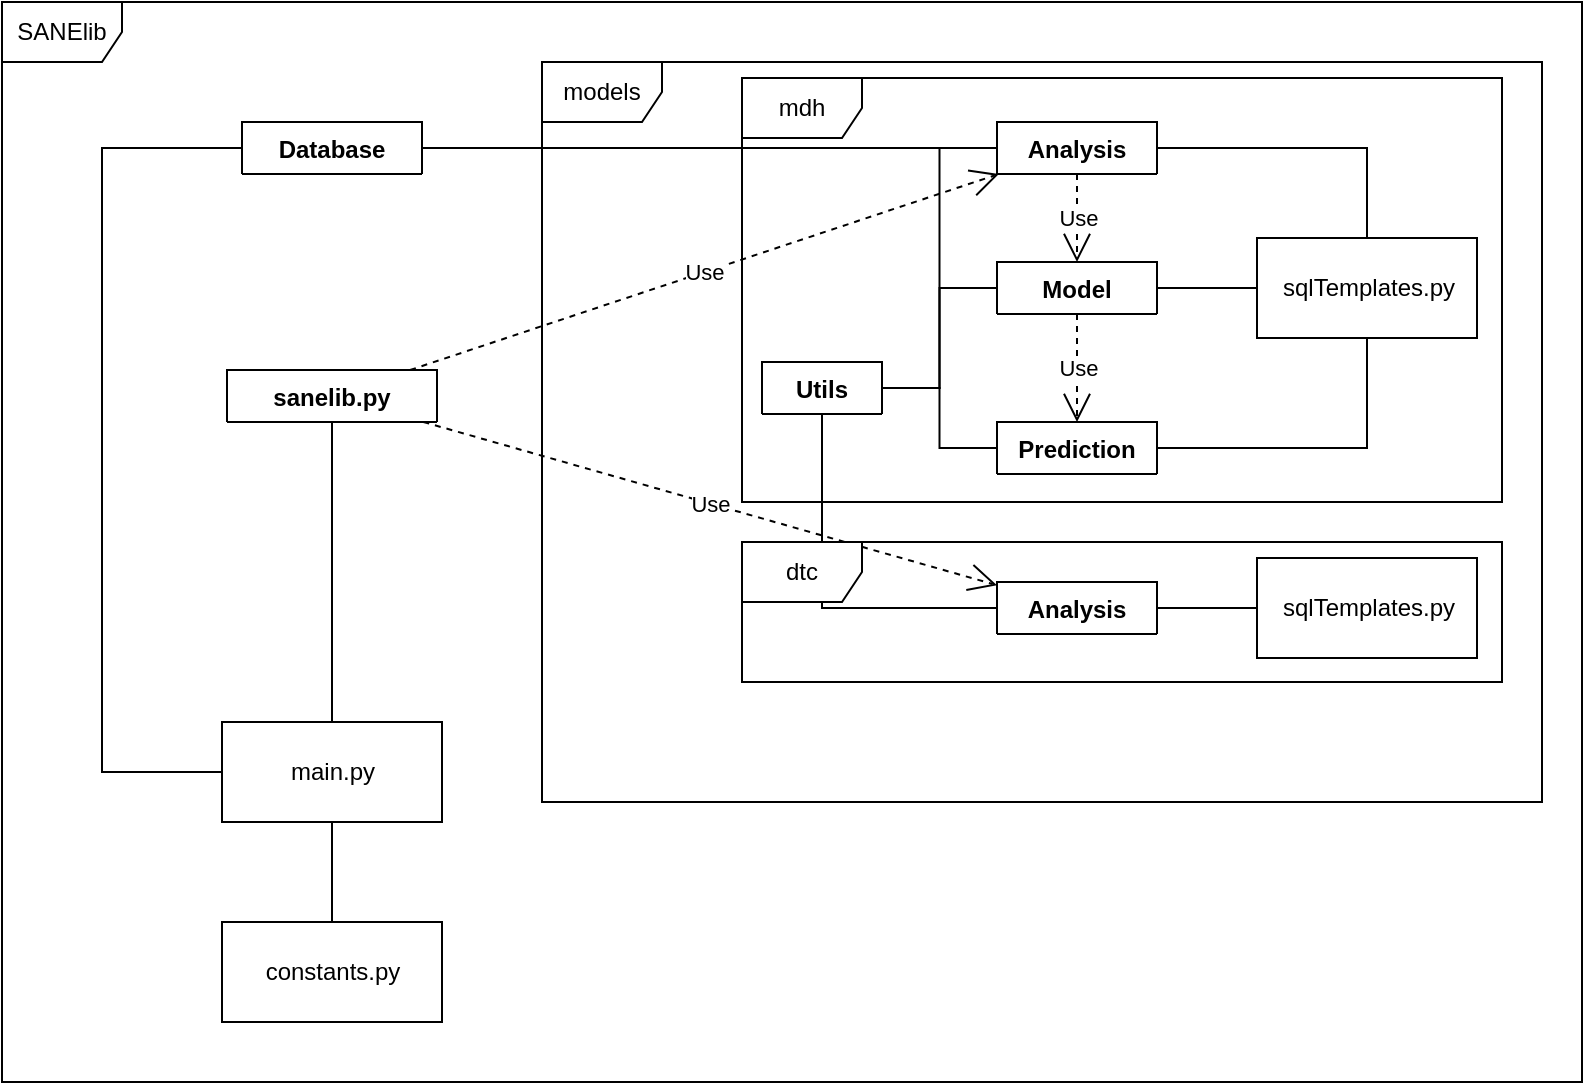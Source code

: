 <mxfile version="14.4.9" type="github">
  <diagram id="C5RBs43oDa-KdzZeNtuy" name="Page-1">
    <mxGraphModel dx="1002" dy="683" grid="1" gridSize="10" guides="1" tooltips="1" connect="1" arrows="0" fold="1" page="1" pageScale="1" pageWidth="827" pageHeight="1169" math="0" shadow="0">
      <root>
        <mxCell id="WIyWlLk6GJQsqaUBKTNV-0" />
        <mxCell id="WIyWlLk6GJQsqaUBKTNV-1" parent="WIyWlLk6GJQsqaUBKTNV-0" />
        <mxCell id="BZG0DiaDI3Ibw-3Ss0dE-26" value="" style="edgeStyle=orthogonalEdgeStyle;rounded=0;orthogonalLoop=1;jettySize=auto;html=1;endArrow=none;endFill=0;" edge="1" parent="WIyWlLk6GJQsqaUBKTNV-1" source="BZG0DiaDI3Ibw-3Ss0dE-32" target="BZG0DiaDI3Ibw-3Ss0dE-27">
          <mxGeometry relative="1" as="geometry" />
        </mxCell>
        <mxCell id="BZG0DiaDI3Ibw-3Ss0dE-204" style="edgeStyle=orthogonalEdgeStyle;rounded=0;orthogonalLoop=1;jettySize=auto;html=1;exitX=0;exitY=0.5;exitDx=0;exitDy=0;entryX=0;entryY=0.5;entryDx=0;entryDy=0;endArrow=none;endFill=0;" edge="1" parent="WIyWlLk6GJQsqaUBKTNV-1" source="BZG0DiaDI3Ibw-3Ss0dE-27" target="BZG0DiaDI3Ibw-3Ss0dE-82">
          <mxGeometry relative="1" as="geometry">
            <Array as="points">
              <mxPoint x="70" y="173" />
              <mxPoint x="70" y="485" />
            </Array>
          </mxGeometry>
        </mxCell>
        <mxCell id="BZG0DiaDI3Ibw-3Ss0dE-27" value="Database" style="swimlane;fontStyle=1;align=center;verticalAlign=top;childLayout=stackLayout;horizontal=1;startSize=26;horizontalStack=0;resizeParent=1;resizeParentMax=0;resizeLast=0;collapsible=1;marginBottom=0;direction=east;" vertex="1" collapsed="1" parent="WIyWlLk6GJQsqaUBKTNV-1">
          <mxGeometry x="140" y="160" width="90" height="26" as="geometry">
            <mxRectangle x="100" y="110" width="160" height="112" as="alternateBounds" />
          </mxGeometry>
        </mxCell>
        <mxCell id="BZG0DiaDI3Ibw-3Ss0dE-28" value="+ field: db_connection" style="text;strokeColor=none;fillColor=none;align=left;verticalAlign=top;spacingLeft=4;spacingRight=4;overflow=hidden;rotatable=0;points=[[0,0.5],[1,0.5]];portConstraint=eastwest;" vertex="1" parent="BZG0DiaDI3Ibw-3Ss0dE-27">
          <mxGeometry y="26" width="90" height="26" as="geometry" />
        </mxCell>
        <mxCell id="BZG0DiaDI3Ibw-3Ss0dE-29" value="+ field: engine" style="text;strokeColor=none;fillColor=none;align=left;verticalAlign=top;spacingLeft=4;spacingRight=4;overflow=hidden;rotatable=0;points=[[0,0.5],[1,0.5]];portConstraint=eastwest;" vertex="1" parent="BZG0DiaDI3Ibw-3Ss0dE-27">
          <mxGeometry y="52" width="90" height="26" as="geometry" />
        </mxCell>
        <mxCell id="BZG0DiaDI3Ibw-3Ss0dE-30" value="" style="line;strokeWidth=1;fillColor=none;align=left;verticalAlign=middle;spacingTop=-1;spacingLeft=3;spacingRight=3;rotatable=0;labelPosition=right;points=[];portConstraint=eastwest;" vertex="1" parent="BZG0DiaDI3Ibw-3Ss0dE-27">
          <mxGeometry y="78" width="90" height="8" as="geometry" />
        </mxCell>
        <mxCell id="BZG0DiaDI3Ibw-3Ss0dE-31" value="+ import_df(self,dataframe,name):" style="text;strokeColor=none;fillColor=none;align=left;verticalAlign=top;spacingLeft=4;spacingRight=4;overflow=hidden;rotatable=0;points=[[0,0.5],[1,0.5]];portConstraint=eastwest;" vertex="1" parent="BZG0DiaDI3Ibw-3Ss0dE-27">
          <mxGeometry y="86" width="90" height="26" as="geometry" />
        </mxCell>
        <mxCell id="BZG0DiaDI3Ibw-3Ss0dE-147" style="edgeStyle=orthogonalEdgeStyle;rounded=0;orthogonalLoop=1;jettySize=auto;html=1;exitX=1;exitY=0.5;exitDx=0;exitDy=0;endArrow=none;endFill=0;" edge="1" parent="WIyWlLk6GJQsqaUBKTNV-1" source="BZG0DiaDI3Ibw-3Ss0dE-32" target="BZG0DiaDI3Ibw-3Ss0dE-83">
          <mxGeometry relative="1" as="geometry" />
        </mxCell>
        <mxCell id="BZG0DiaDI3Ibw-3Ss0dE-32" value="Analysis" style="swimlane;fontStyle=1;align=center;verticalAlign=top;childLayout=stackLayout;horizontal=1;startSize=26;horizontalStack=0;resizeParent=1;resizeParentMax=0;resizeLast=0;collapsible=1;marginBottom=0;direction=east;" vertex="1" collapsed="1" parent="WIyWlLk6GJQsqaUBKTNV-1">
          <mxGeometry x="517.5" y="160" width="80" height="26" as="geometry">
            <mxRectangle x="370" y="170" width="160" height="528" as="alternateBounds" />
          </mxGeometry>
        </mxCell>
        <mxCell id="BZG0DiaDI3Ibw-3Ss0dE-33" value="+ field: engine" style="text;strokeColor=none;fillColor=none;align=left;verticalAlign=top;spacingLeft=4;spacingRight=4;overflow=hidden;rotatable=0;points=[[0,0.5],[1,0.5]];portConstraint=eastwest;" vertex="1" parent="BZG0DiaDI3Ibw-3Ss0dE-32">
          <mxGeometry y="26" width="80" height="26" as="geometry" />
        </mxCell>
        <mxCell id="BZG0DiaDI3Ibw-3Ss0dE-34" value="+ field: dataset" style="text;strokeColor=none;fillColor=none;align=left;verticalAlign=top;spacingLeft=4;spacingRight=4;overflow=hidden;rotatable=0;points=[[0,0.5],[1,0.5]];portConstraint=eastwest;" vertex="1" parent="BZG0DiaDI3Ibw-3Ss0dE-32">
          <mxGeometry y="52" width="80" height="26" as="geometry" />
        </mxCell>
        <mxCell id="BZG0DiaDI3Ibw-3Ss0dE-35" value="+ field: model_id" style="text;strokeColor=none;fillColor=none;align=left;verticalAlign=top;spacingLeft=4;spacingRight=4;overflow=hidden;rotatable=0;points=[[0,0.5],[1,0.5]];portConstraint=eastwest;" vertex="1" parent="BZG0DiaDI3Ibw-3Ss0dE-32">
          <mxGeometry y="78" width="80" height="26" as="geometry" />
        </mxCell>
        <mxCell id="BZG0DiaDI3Ibw-3Ss0dE-36" value="+ field: seed" style="text;strokeColor=none;fillColor=none;align=left;verticalAlign=top;spacingLeft=4;spacingRight=4;overflow=hidden;rotatable=0;points=[[0,0.5],[1,0.5]];portConstraint=eastwest;" vertex="1" parent="BZG0DiaDI3Ibw-3Ss0dE-32">
          <mxGeometry y="104" width="80" height="26" as="geometry" />
        </mxCell>
        <mxCell id="BZG0DiaDI3Ibw-3Ss0dE-37" value="+ field: ratio" style="text;strokeColor=none;fillColor=none;align=left;verticalAlign=top;spacingLeft=4;spacingRight=4;overflow=hidden;rotatable=0;points=[[0,0.5],[1,0.5]];portConstraint=eastwest;" vertex="1" parent="BZG0DiaDI3Ibw-3Ss0dE-32">
          <mxGeometry y="130" width="80" height="26" as="geometry" />
        </mxCell>
        <mxCell id="BZG0DiaDI3Ibw-3Ss0dE-38" value="+ field: train" style="text;strokeColor=none;fillColor=none;align=left;verticalAlign=top;spacingLeft=4;spacingRight=4;overflow=hidden;rotatable=0;points=[[0,0.5],[1,0.5]];portConstraint=eastwest;" vertex="1" parent="BZG0DiaDI3Ibw-3Ss0dE-32">
          <mxGeometry y="156" width="80" height="26" as="geometry" />
        </mxCell>
        <mxCell id="BZG0DiaDI3Ibw-3Ss0dE-39" value="+ field: eval" style="text;strokeColor=none;fillColor=none;align=left;verticalAlign=top;spacingLeft=4;spacingRight=4;overflow=hidden;rotatable=0;points=[[0,0.5],[1,0.5]];portConstraint=eastwest;" vertex="1" parent="BZG0DiaDI3Ibw-3Ss0dE-32">
          <mxGeometry y="182" width="80" height="26" as="geometry" />
        </mxCell>
        <mxCell id="BZG0DiaDI3Ibw-3Ss0dE-40" value="+ field: target" style="text;strokeColor=none;fillColor=none;align=left;verticalAlign=top;spacingLeft=4;spacingRight=4;overflow=hidden;rotatable=0;points=[[0,0.5],[1,0.5]];portConstraint=eastwest;" vertex="1" parent="BZG0DiaDI3Ibw-3Ss0dE-32">
          <mxGeometry y="208" width="80" height="26" as="geometry" />
        </mxCell>
        <mxCell id="BZG0DiaDI3Ibw-3Ss0dE-41" value="+ field: catFeatures" style="text;strokeColor=none;fillColor=none;align=left;verticalAlign=top;spacingLeft=4;spacingRight=4;overflow=hidden;rotatable=0;points=[[0,0.5],[1,0.5]];portConstraint=eastwest;" vertex="1" parent="BZG0DiaDI3Ibw-3Ss0dE-32">
          <mxGeometry y="234" width="80" height="26" as="geometry" />
        </mxCell>
        <mxCell id="BZG0DiaDI3Ibw-3Ss0dE-42" value="+ field: numFeatures" style="text;strokeColor=none;fillColor=none;align=left;verticalAlign=top;spacingLeft=4;spacingRight=4;overflow=hidden;rotatable=0;points=[[0,0.5],[1,0.5]];portConstraint=eastwest;" vertex="1" parent="BZG0DiaDI3Ibw-3Ss0dE-32">
          <mxGeometry y="260" width="80" height="26" as="geometry" />
        </mxCell>
        <mxCell id="BZG0DiaDI3Ibw-3Ss0dE-43" value="+ field: bins" style="text;strokeColor=none;fillColor=none;align=left;verticalAlign=top;spacingLeft=4;spacingRight=4;overflow=hidden;rotatable=0;points=[[0,0.5],[1,0.5]];portConstraint=eastwest;" vertex="1" parent="BZG0DiaDI3Ibw-3Ss0dE-32">
          <mxGeometry y="286" width="80" height="26" as="geometry" />
        </mxCell>
        <mxCell id="BZG0DiaDI3Ibw-3Ss0dE-44" value="" style="line;strokeWidth=1;fillColor=none;align=left;verticalAlign=middle;spacingTop=-1;spacingLeft=3;spacingRight=3;rotatable=0;labelPosition=right;points=[];portConstraint=eastwest;" vertex="1" parent="BZG0DiaDI3Ibw-3Ss0dE-32">
          <mxGeometry y="312" width="80" height="8" as="geometry" />
        </mxCell>
        <mxCell id="BZG0DiaDI3Ibw-3Ss0dE-45" value="+ get_cat_feat(self)" style="text;strokeColor=none;fillColor=none;align=left;verticalAlign=top;spacingLeft=4;spacingRight=4;overflow=hidden;rotatable=0;points=[[0,0.5],[1,0.5]];portConstraint=eastwest;" vertex="1" parent="BZG0DiaDI3Ibw-3Ss0dE-32">
          <mxGeometry y="320" width="80" height="26" as="geometry" />
        </mxCell>
        <mxCell id="BZG0DiaDI3Ibw-3Ss0dE-46" value="+ get_num_feat(self)" style="text;strokeColor=none;fillColor=none;align=left;verticalAlign=top;spacingLeft=4;spacingRight=4;overflow=hidden;rotatable=0;points=[[0,0.5],[1,0.5]];portConstraint=eastwest;" vertex="1" parent="BZG0DiaDI3Ibw-3Ss0dE-32">
          <mxGeometry y="346" width="80" height="26" as="geometry" />
        </mxCell>
        <mxCell id="BZG0DiaDI3Ibw-3Ss0dE-47" value="+ drop(self)" style="text;strokeColor=none;fillColor=none;align=left;verticalAlign=top;spacingLeft=4;spacingRight=4;overflow=hidden;rotatable=0;points=[[0,0.5],[1,0.5]];portConstraint=eastwest;" vertex="1" parent="BZG0DiaDI3Ibw-3Ss0dE-32">
          <mxGeometry y="372" width="80" height="26" as="geometry" />
        </mxCell>
        <mxCell id="BZG0DiaDI3Ibw-3Ss0dE-48" value="+ train_test_split(self)" style="text;strokeColor=none;fillColor=none;align=left;verticalAlign=top;spacingLeft=4;spacingRight=4;overflow=hidden;rotatable=0;points=[[0,0.5],[1,0.5]];portConstraint=eastwest;" vertex="1" parent="BZG0DiaDI3Ibw-3Ss0dE-32">
          <mxGeometry y="398" width="80" height="26" as="geometry" />
        </mxCell>
        <mxCell id="BZG0DiaDI3Ibw-3Ss0dE-49" value="+ train_test_split(self)" style="text;strokeColor=none;fillColor=none;align=left;verticalAlign=top;spacingLeft=4;spacingRight=4;overflow=hidden;rotatable=0;points=[[0,0.5],[1,0.5]];portConstraint=eastwest;" vertex="1" parent="BZG0DiaDI3Ibw-3Ss0dE-32">
          <mxGeometry y="424" width="80" height="26" as="geometry" />
        </mxCell>
        <mxCell id="BZG0DiaDI3Ibw-3Ss0dE-50" value="+ rank(self,table_train,catFeatures,numFeatures,bins)" style="text;strokeColor=none;fillColor=none;align=left;verticalAlign=top;spacingLeft=4;spacingRight=4;overflow=hidden;rotatable=0;points=[[0,0.5],[1,0.5]];portConstraint=eastwest;" vertex="1" parent="BZG0DiaDI3Ibw-3Ss0dE-32">
          <mxGeometry y="450" width="80" height="26" as="geometry" />
        </mxCell>
        <mxCell id="BZG0DiaDI3Ibw-3Ss0dE-51" value="+ estimate(self,catFeatures,bins,numFeatures)" style="text;strokeColor=none;fillColor=none;align=left;verticalAlign=top;spacingLeft=4;spacingRight=4;overflow=hidden;rotatable=0;points=[[0,0.5],[1,0.5]];portConstraint=eastwest;" vertex="1" parent="BZG0DiaDI3Ibw-3Ss0dE-32">
          <mxGeometry y="476" width="80" height="26" as="geometry" />
        </mxCell>
        <mxCell id="BZG0DiaDI3Ibw-3Ss0dE-52" value="+ estimate(self,catFeatures,bins,numFeatures)" style="text;strokeColor=none;fillColor=none;align=left;verticalAlign=top;spacingLeft=4;spacingRight=4;overflow=hidden;rotatable=0;points=[[0,0.5],[1,0.5]];portConstraint=eastwest;" vertex="1" parent="BZG0DiaDI3Ibw-3Ss0dE-32">
          <mxGeometry y="502" width="80" height="26" as="geometry" />
        </mxCell>
        <mxCell id="BZG0DiaDI3Ibw-3Ss0dE-148" style="edgeStyle=orthogonalEdgeStyle;rounded=0;orthogonalLoop=1;jettySize=auto;html=1;exitX=1;exitY=0.5;exitDx=0;exitDy=0;endArrow=none;endFill=0;" edge="1" parent="WIyWlLk6GJQsqaUBKTNV-1" source="BZG0DiaDI3Ibw-3Ss0dE-53" target="BZG0DiaDI3Ibw-3Ss0dE-83">
          <mxGeometry relative="1" as="geometry" />
        </mxCell>
        <mxCell id="BZG0DiaDI3Ibw-3Ss0dE-53" value="Model" style="swimlane;fontStyle=1;align=center;verticalAlign=top;childLayout=stackLayout;horizontal=1;startSize=26;horizontalStack=0;resizeParent=1;resizeParentMax=0;resizeLast=0;collapsible=1;marginBottom=0;direction=east;" vertex="1" collapsed="1" parent="WIyWlLk6GJQsqaUBKTNV-1">
          <mxGeometry x="517.5" y="230" width="80" height="26" as="geometry">
            <mxRectangle x="240" y="140" width="160" height="242" as="alternateBounds" />
          </mxGeometry>
        </mxCell>
        <mxCell id="BZG0DiaDI3Ibw-3Ss0dE-54" value="+ field: analysis" style="text;strokeColor=none;fillColor=none;align=left;verticalAlign=top;spacingLeft=4;spacingRight=4;overflow=hidden;rotatable=0;points=[[0,0.5],[1,0.5]];portConstraint=eastwest;" vertex="1" parent="BZG0DiaDI3Ibw-3Ss0dE-53">
          <mxGeometry y="26" width="80" height="26" as="geometry" />
        </mxCell>
        <mxCell id="BZG0DiaDI3Ibw-3Ss0dE-55" value="+ field: catFeatures" style="text;strokeColor=none;fillColor=none;align=left;verticalAlign=top;spacingLeft=4;spacingRight=4;overflow=hidden;rotatable=0;points=[[0,0.5],[1,0.5]];portConstraint=eastwest;" vertex="1" parent="BZG0DiaDI3Ibw-3Ss0dE-53">
          <mxGeometry y="52" width="80" height="26" as="geometry" />
        </mxCell>
        <mxCell id="BZG0DiaDI3Ibw-3Ss0dE-56" value="+ field: numFeatures" style="text;strokeColor=none;fillColor=none;align=left;verticalAlign=top;spacingLeft=4;spacingRight=4;overflow=hidden;rotatable=0;points=[[0,0.5],[1,0.5]];portConstraint=eastwest;" vertex="1" parent="BZG0DiaDI3Ibw-3Ss0dE-53">
          <mxGeometry y="78" width="80" height="26" as="geometry" />
        </mxCell>
        <mxCell id="BZG0DiaDI3Ibw-3Ss0dE-57" value="+ field: model_id" style="text;strokeColor=none;fillColor=none;align=left;verticalAlign=top;spacingLeft=4;spacingRight=4;overflow=hidden;rotatable=0;points=[[0,0.5],[1,0.5]];portConstraint=eastwest;" vertex="1" parent="BZG0DiaDI3Ibw-3Ss0dE-53">
          <mxGeometry y="104" width="80" height="26" as="geometry" />
        </mxCell>
        <mxCell id="BZG0DiaDI3Ibw-3Ss0dE-58" value="+ field: bins" style="text;strokeColor=none;fillColor=none;align=left;verticalAlign=top;spacingLeft=4;spacingRight=4;overflow=hidden;rotatable=0;points=[[0,0.5],[1,0.5]];portConstraint=eastwest;" vertex="1" parent="BZG0DiaDI3Ibw-3Ss0dE-53">
          <mxGeometry y="130" width="80" height="26" as="geometry" />
        </mxCell>
        <mxCell id="BZG0DiaDI3Ibw-3Ss0dE-59" value="" style="line;strokeWidth=1;fillColor=none;align=left;verticalAlign=middle;spacingTop=-1;spacingLeft=3;spacingRight=3;rotatable=0;labelPosition=right;points=[];portConstraint=eastwest;" vertex="1" parent="BZG0DiaDI3Ibw-3Ss0dE-53">
          <mxGeometry y="156" width="80" height="8" as="geometry" />
        </mxCell>
        <mxCell id="BZG0DiaDI3Ibw-3Ss0dE-60" value="+ visualize1D(self,feature1,target)" style="text;strokeColor=none;fillColor=none;align=left;verticalAlign=top;spacingLeft=4;spacingRight=4;overflow=hidden;rotatable=0;points=[[0,0.5],[1,0.5]];portConstraint=eastwest;" vertex="1" parent="BZG0DiaDI3Ibw-3Ss0dE-53">
          <mxGeometry y="164" width="80" height="26" as="geometry" />
        </mxCell>
        <mxCell id="BZG0DiaDI3Ibw-3Ss0dE-61" value="+ visualize2D(self,numFeat,catFeat,target)" style="text;strokeColor=none;fillColor=none;align=left;verticalAlign=top;spacingLeft=4;spacingRight=4;overflow=hidden;rotatable=0;points=[[0,0.5],[1,0.5]];portConstraint=eastwest;" vertex="1" parent="BZG0DiaDI3Ibw-3Ss0dE-53">
          <mxGeometry y="190" width="80" height="26" as="geometry" />
        </mxCell>
        <mxCell id="BZG0DiaDI3Ibw-3Ss0dE-62" value="+ predict(self)" style="text;strokeColor=none;fillColor=none;align=left;verticalAlign=top;spacingLeft=4;spacingRight=4;overflow=hidden;rotatable=0;points=[[0,0.5],[1,0.5]];portConstraint=eastwest;" vertex="1" parent="BZG0DiaDI3Ibw-3Ss0dE-53">
          <mxGeometry y="216" width="80" height="26" as="geometry" />
        </mxCell>
        <mxCell id="BZG0DiaDI3Ibw-3Ss0dE-149" style="edgeStyle=orthogonalEdgeStyle;rounded=0;orthogonalLoop=1;jettySize=auto;html=1;exitX=1;exitY=0.5;exitDx=0;exitDy=0;endArrow=none;endFill=0;" edge="1" parent="WIyWlLk6GJQsqaUBKTNV-1" source="BZG0DiaDI3Ibw-3Ss0dE-63" target="BZG0DiaDI3Ibw-3Ss0dE-83">
          <mxGeometry relative="1" as="geometry" />
        </mxCell>
        <mxCell id="BZG0DiaDI3Ibw-3Ss0dE-63" value="Prediction" style="swimlane;fontStyle=1;align=center;verticalAlign=top;childLayout=stackLayout;horizontal=1;startSize=26;horizontalStack=0;resizeParent=1;resizeParentMax=0;resizeLast=0;collapsible=1;marginBottom=0;direction=east;" vertex="1" collapsed="1" parent="WIyWlLk6GJQsqaUBKTNV-1">
          <mxGeometry x="517.5" y="310" width="80" height="26" as="geometry">
            <mxRectangle x="370" y="320" width="160" height="242" as="alternateBounds" />
          </mxGeometry>
        </mxCell>
        <mxCell id="BZG0DiaDI3Ibw-3Ss0dE-64" value="+ field: model" style="text;strokeColor=none;fillColor=none;align=left;verticalAlign=top;spacingLeft=4;spacingRight=4;overflow=hidden;rotatable=0;points=[[0,0.5],[1,0.5]];portConstraint=eastwest;" vertex="1" parent="BZG0DiaDI3Ibw-3Ss0dE-63">
          <mxGeometry y="26" width="80" height="26" as="geometry" />
        </mxCell>
        <mxCell id="BZG0DiaDI3Ibw-3Ss0dE-65" value="+ field: eval" style="text;strokeColor=none;fillColor=none;align=left;verticalAlign=top;spacingLeft=4;spacingRight=4;overflow=hidden;rotatable=0;points=[[0,0.5],[1,0.5]];portConstraint=eastwest;" vertex="1" parent="BZG0DiaDI3Ibw-3Ss0dE-63">
          <mxGeometry y="52" width="80" height="26" as="geometry" />
        </mxCell>
        <mxCell id="BZG0DiaDI3Ibw-3Ss0dE-66" value="+ field: model_id" style="text;strokeColor=none;fillColor=none;align=left;verticalAlign=top;spacingLeft=4;spacingRight=4;overflow=hidden;rotatable=0;points=[[0,0.5],[1,0.5]];portConstraint=eastwest;" vertex="1" parent="BZG0DiaDI3Ibw-3Ss0dE-63">
          <mxGeometry y="78" width="80" height="26" as="geometry" />
        </mxCell>
        <mxCell id="BZG0DiaDI3Ibw-3Ss0dE-67" value="+ field: target" style="text;strokeColor=none;fillColor=none;align=left;verticalAlign=top;spacingLeft=4;spacingRight=4;overflow=hidden;rotatable=0;points=[[0,0.5],[1,0.5]];portConstraint=eastwest;" vertex="1" parent="BZG0DiaDI3Ibw-3Ss0dE-63">
          <mxGeometry y="104" width="80" height="26" as="geometry" />
        </mxCell>
        <mxCell id="BZG0DiaDI3Ibw-3Ss0dE-68" value="+ field: numFeatures" style="text;strokeColor=none;fillColor=none;align=left;verticalAlign=top;spacingLeft=4;spacingRight=4;overflow=hidden;rotatable=0;points=[[0,0.5],[1,0.5]];portConstraint=eastwest;" vertex="1" parent="BZG0DiaDI3Ibw-3Ss0dE-63">
          <mxGeometry y="130" width="80" height="26" as="geometry" />
        </mxCell>
        <mxCell id="BZG0DiaDI3Ibw-3Ss0dE-69" value="+ field: catFeatures" style="text;strokeColor=none;fillColor=none;align=left;verticalAlign=top;spacingLeft=4;spacingRight=4;overflow=hidden;rotatable=0;points=[[0,0.5],[1,0.5]];portConstraint=eastwest;" vertex="1" parent="BZG0DiaDI3Ibw-3Ss0dE-63">
          <mxGeometry y="156" width="80" height="26" as="geometry" />
        </mxCell>
        <mxCell id="BZG0DiaDI3Ibw-3Ss0dE-70" value="" style="line;strokeWidth=1;fillColor=none;align=left;verticalAlign=middle;spacingTop=-1;spacingLeft=3;spacingRight=3;rotatable=0;labelPosition=right;points=[];portConstraint=eastwest;" vertex="1" parent="BZG0DiaDI3Ibw-3Ss0dE-63">
          <mxGeometry y="182" width="80" height="8" as="geometry" />
        </mxCell>
        <mxCell id="BZG0DiaDI3Ibw-3Ss0dE-71" value="+ predict(self,eval)" style="text;strokeColor=none;fillColor=none;align=left;verticalAlign=top;spacingLeft=4;spacingRight=4;overflow=hidden;rotatable=0;points=[[0,0.5],[1,0.5]];portConstraint=eastwest;" vertex="1" parent="BZG0DiaDI3Ibw-3Ss0dE-63">
          <mxGeometry y="190" width="80" height="26" as="geometry" />
        </mxCell>
        <mxCell id="BZG0DiaDI3Ibw-3Ss0dE-72" value="+ accuracy(self)" style="text;strokeColor=none;fillColor=none;align=left;verticalAlign=top;spacingLeft=4;spacingRight=4;overflow=hidden;rotatable=0;points=[[0,0.5],[1,0.5]];portConstraint=eastwest;" vertex="1" parent="BZG0DiaDI3Ibw-3Ss0dE-63">
          <mxGeometry y="216" width="80" height="26" as="geometry" />
        </mxCell>
        <mxCell id="BZG0DiaDI3Ibw-3Ss0dE-73" value="Use" style="endArrow=open;endSize=12;dashed=1;html=1;" edge="1" parent="WIyWlLk6GJQsqaUBKTNV-1" source="BZG0DiaDI3Ibw-3Ss0dE-32" target="BZG0DiaDI3Ibw-3Ss0dE-53">
          <mxGeometry width="160" relative="1" as="geometry">
            <mxPoint x="477.5" y="260" as="sourcePoint" />
            <mxPoint x="637.5" y="260" as="targetPoint" />
          </mxGeometry>
        </mxCell>
        <mxCell id="BZG0DiaDI3Ibw-3Ss0dE-74" value="Use" style="endArrow=open;endSize=12;dashed=1;html=1;" edge="1" parent="WIyWlLk6GJQsqaUBKTNV-1" source="BZG0DiaDI3Ibw-3Ss0dE-53" target="BZG0DiaDI3Ibw-3Ss0dE-63">
          <mxGeometry width="160" relative="1" as="geometry">
            <mxPoint x="627.5" y="216" as="sourcePoint" />
            <mxPoint x="627.5" y="270" as="targetPoint" />
          </mxGeometry>
        </mxCell>
        <mxCell id="BZG0DiaDI3Ibw-3Ss0dE-198" style="edgeStyle=orthogonalEdgeStyle;rounded=0;orthogonalLoop=1;jettySize=auto;html=1;exitX=1;exitY=0.5;exitDx=0;exitDy=0;entryX=0;entryY=0.5;entryDx=0;entryDy=0;endArrow=none;endFill=0;" edge="1" parent="WIyWlLk6GJQsqaUBKTNV-1" source="BZG0DiaDI3Ibw-3Ss0dE-76" target="BZG0DiaDI3Ibw-3Ss0dE-32">
          <mxGeometry relative="1" as="geometry" />
        </mxCell>
        <mxCell id="BZG0DiaDI3Ibw-3Ss0dE-199" style="edgeStyle=orthogonalEdgeStyle;rounded=0;orthogonalLoop=1;jettySize=auto;html=1;exitX=1;exitY=0.5;exitDx=0;exitDy=0;entryX=0;entryY=0.5;entryDx=0;entryDy=0;endArrow=none;endFill=0;" edge="1" parent="WIyWlLk6GJQsqaUBKTNV-1" source="BZG0DiaDI3Ibw-3Ss0dE-76" target="BZG0DiaDI3Ibw-3Ss0dE-53">
          <mxGeometry relative="1" as="geometry" />
        </mxCell>
        <mxCell id="BZG0DiaDI3Ibw-3Ss0dE-201" style="edgeStyle=orthogonalEdgeStyle;rounded=0;orthogonalLoop=1;jettySize=auto;html=1;exitX=0.5;exitY=1;exitDx=0;exitDy=0;entryX=0;entryY=0.5;entryDx=0;entryDy=0;endArrow=none;endFill=0;" edge="1" parent="WIyWlLk6GJQsqaUBKTNV-1" source="BZG0DiaDI3Ibw-3Ss0dE-76" target="BZG0DiaDI3Ibw-3Ss0dE-151">
          <mxGeometry relative="1" as="geometry" />
        </mxCell>
        <mxCell id="BZG0DiaDI3Ibw-3Ss0dE-202" style="edgeStyle=orthogonalEdgeStyle;rounded=0;orthogonalLoop=1;jettySize=auto;html=1;exitX=1;exitY=0.5;exitDx=0;exitDy=0;entryX=0;entryY=0.5;entryDx=0;entryDy=0;endArrow=none;endFill=0;" edge="1" parent="WIyWlLk6GJQsqaUBKTNV-1" source="BZG0DiaDI3Ibw-3Ss0dE-76" target="BZG0DiaDI3Ibw-3Ss0dE-63">
          <mxGeometry relative="1" as="geometry" />
        </mxCell>
        <mxCell id="BZG0DiaDI3Ibw-3Ss0dE-76" value="Utils" style="swimlane;fontStyle=1;align=center;verticalAlign=top;childLayout=stackLayout;horizontal=1;startSize=26;horizontalStack=0;resizeParent=1;resizeParentMax=0;resizeLast=0;collapsible=1;marginBottom=0;" vertex="1" collapsed="1" parent="WIyWlLk6GJQsqaUBKTNV-1">
          <mxGeometry x="400" y="280" width="60" height="26" as="geometry">
            <mxRectangle x="145" y="228" width="160" height="138" as="alternateBounds" />
          </mxGeometry>
        </mxCell>
        <mxCell id="BZG0DiaDI3Ibw-3Ss0dE-77" value="" style="line;strokeWidth=1;fillColor=none;align=left;verticalAlign=middle;spacingTop=-1;spacingLeft=3;spacingRight=3;rotatable=0;labelPosition=right;points=[];portConstraint=eastwest;" vertex="1" parent="BZG0DiaDI3Ibw-3Ss0dE-76">
          <mxGeometry y="26" width="60" height="8" as="geometry" />
        </mxCell>
        <mxCell id="BZG0DiaDI3Ibw-3Ss0dE-78" value="+ set_connection(db):" style="text;strokeColor=none;fillColor=none;align=left;verticalAlign=top;spacingLeft=4;spacingRight=4;overflow=hidden;rotatable=0;points=[[0,0.5],[1,0.5]];portConstraint=eastwest;" vertex="1" parent="BZG0DiaDI3Ibw-3Ss0dE-76">
          <mxGeometry y="34" width="60" height="26" as="geometry" />
        </mxCell>
        <mxCell id="BZG0DiaDI3Ibw-3Ss0dE-79" value="+ get_connection(engine):" style="text;strokeColor=none;fillColor=none;align=left;verticalAlign=top;spacingLeft=4;spacingRight=4;overflow=hidden;rotatable=0;points=[[0,0.5],[1,0.5]];portConstraint=eastwest;" vertex="1" parent="BZG0DiaDI3Ibw-3Ss0dE-76">
          <mxGeometry y="60" width="60" height="26" as="geometry" />
        </mxCell>
        <mxCell id="BZG0DiaDI3Ibw-3Ss0dE-80" value="+ disconnect_connection(engine):" style="text;strokeColor=none;fillColor=none;align=left;verticalAlign=top;spacingLeft=4;spacingRight=4;overflow=hidden;rotatable=0;points=[[0,0.5],[1,0.5]];portConstraint=eastwest;" vertex="1" parent="BZG0DiaDI3Ibw-3Ss0dE-76">
          <mxGeometry y="86" width="60" height="26" as="geometry" />
        </mxCell>
        <mxCell id="BZG0DiaDI3Ibw-3Ss0dE-81" value="+ execute(desc,query,engine):" style="text;strokeColor=none;fillColor=none;align=left;verticalAlign=top;spacingLeft=4;spacingRight=4;overflow=hidden;rotatable=0;points=[[0,0.5],[1,0.5]];portConstraint=eastwest;" vertex="1" parent="BZG0DiaDI3Ibw-3Ss0dE-76">
          <mxGeometry y="112" width="60" height="26" as="geometry" />
        </mxCell>
        <mxCell id="BZG0DiaDI3Ibw-3Ss0dE-82" value="main.py" style="html=1;" vertex="1" parent="WIyWlLk6GJQsqaUBKTNV-1">
          <mxGeometry x="130" y="460" width="110" height="50" as="geometry" />
        </mxCell>
        <mxCell id="BZG0DiaDI3Ibw-3Ss0dE-83" value="sqlTemplates.py" style="html=1;" vertex="1" parent="WIyWlLk6GJQsqaUBKTNV-1">
          <mxGeometry x="647.5" y="218" width="110" height="50" as="geometry" />
        </mxCell>
        <mxCell id="BZG0DiaDI3Ibw-3Ss0dE-144" style="edgeStyle=orthogonalEdgeStyle;rounded=0;orthogonalLoop=1;jettySize=auto;html=1;exitX=0.5;exitY=0;exitDx=0;exitDy=0;endArrow=none;endFill=0;" edge="1" parent="WIyWlLk6GJQsqaUBKTNV-1" source="BZG0DiaDI3Ibw-3Ss0dE-84" target="BZG0DiaDI3Ibw-3Ss0dE-82">
          <mxGeometry relative="1" as="geometry" />
        </mxCell>
        <mxCell id="BZG0DiaDI3Ibw-3Ss0dE-84" value="constants.py" style="html=1;" vertex="1" parent="WIyWlLk6GJQsqaUBKTNV-1">
          <mxGeometry x="130" y="560" width="110" height="50" as="geometry" />
        </mxCell>
        <mxCell id="BZG0DiaDI3Ibw-3Ss0dE-203" style="edgeStyle=orthogonalEdgeStyle;rounded=0;orthogonalLoop=1;jettySize=auto;html=1;exitX=0.5;exitY=1;exitDx=0;exitDy=0;entryX=0.5;entryY=0;entryDx=0;entryDy=0;endArrow=none;endFill=0;" edge="1" parent="WIyWlLk6GJQsqaUBKTNV-1" source="BZG0DiaDI3Ibw-3Ss0dE-134" target="BZG0DiaDI3Ibw-3Ss0dE-82">
          <mxGeometry relative="1" as="geometry" />
        </mxCell>
        <mxCell id="BZG0DiaDI3Ibw-3Ss0dE-134" value="sanelib.py" style="swimlane;fontStyle=1;align=center;verticalAlign=top;childLayout=stackLayout;horizontal=1;startSize=26;horizontalStack=0;resizeParent=1;resizeParentMax=0;resizeLast=0;collapsible=1;marginBottom=0;direction=east;" vertex="1" collapsed="1" parent="WIyWlLk6GJQsqaUBKTNV-1">
          <mxGeometry x="132.5" y="284" width="105" height="26" as="geometry">
            <mxRectangle x="135" y="320" width="160" height="86" as="alternateBounds" />
          </mxGeometry>
        </mxCell>
        <mxCell id="BZG0DiaDI3Ibw-3Ss0dE-135" value="+ field: dtc" style="text;strokeColor=none;fillColor=none;align=left;verticalAlign=top;spacingLeft=4;spacingRight=4;overflow=hidden;rotatable=0;points=[[0,0.5],[1,0.5]];portConstraint=eastwest;" vertex="1" parent="BZG0DiaDI3Ibw-3Ss0dE-134">
          <mxGeometry y="26" width="105" height="26" as="geometry" />
        </mxCell>
        <mxCell id="BZG0DiaDI3Ibw-3Ss0dE-136" value="+ field: mdh" style="text;strokeColor=none;fillColor=none;align=left;verticalAlign=top;spacingLeft=4;spacingRight=4;overflow=hidden;rotatable=0;points=[[0,0.5],[1,0.5]];portConstraint=eastwest;" vertex="1" parent="BZG0DiaDI3Ibw-3Ss0dE-134">
          <mxGeometry y="52" width="105" height="26" as="geometry" />
        </mxCell>
        <mxCell id="BZG0DiaDI3Ibw-3Ss0dE-141" value="" style="line;strokeWidth=1;fillColor=none;align=left;verticalAlign=middle;spacingTop=-1;spacingLeft=3;spacingRight=3;rotatable=0;labelPosition=right;points=[];portConstraint=eastwest;" vertex="1" parent="BZG0DiaDI3Ibw-3Ss0dE-134">
          <mxGeometry y="78" width="105" height="8" as="geometry" />
        </mxCell>
        <mxCell id="BZG0DiaDI3Ibw-3Ss0dE-145" value="Use" style="endArrow=open;endSize=12;dashed=1;html=1;" edge="1" parent="WIyWlLk6GJQsqaUBKTNV-1" source="BZG0DiaDI3Ibw-3Ss0dE-134" target="BZG0DiaDI3Ibw-3Ss0dE-32">
          <mxGeometry width="160" relative="1" as="geometry">
            <mxPoint x="330" y="280" as="sourcePoint" />
            <mxPoint x="330" y="324" as="targetPoint" />
          </mxGeometry>
        </mxCell>
        <mxCell id="BZG0DiaDI3Ibw-3Ss0dE-150" style="edgeStyle=orthogonalEdgeStyle;rounded=0;orthogonalLoop=1;jettySize=auto;html=1;exitX=1;exitY=0.5;exitDx=0;exitDy=0;endArrow=none;endFill=0;" edge="1" parent="WIyWlLk6GJQsqaUBKTNV-1" source="BZG0DiaDI3Ibw-3Ss0dE-151" target="BZG0DiaDI3Ibw-3Ss0dE-196">
          <mxGeometry relative="1" as="geometry" />
        </mxCell>
        <mxCell id="BZG0DiaDI3Ibw-3Ss0dE-151" value="Analysis" style="swimlane;fontStyle=1;align=center;verticalAlign=top;childLayout=stackLayout;horizontal=1;startSize=26;horizontalStack=0;resizeParent=1;resizeParentMax=0;resizeLast=0;collapsible=1;marginBottom=0;direction=east;" vertex="1" collapsed="1" parent="WIyWlLk6GJQsqaUBKTNV-1">
          <mxGeometry x="517.5" y="390" width="80" height="26" as="geometry">
            <mxRectangle x="370" y="170" width="160" height="528" as="alternateBounds" />
          </mxGeometry>
        </mxCell>
        <mxCell id="BZG0DiaDI3Ibw-3Ss0dE-152" value="+ field: engine" style="text;strokeColor=none;fillColor=none;align=left;verticalAlign=top;spacingLeft=4;spacingRight=4;overflow=hidden;rotatable=0;points=[[0,0.5],[1,0.5]];portConstraint=eastwest;" vertex="1" parent="BZG0DiaDI3Ibw-3Ss0dE-151">
          <mxGeometry y="26" width="80" height="26" as="geometry" />
        </mxCell>
        <mxCell id="BZG0DiaDI3Ibw-3Ss0dE-153" value="+ field: dataset" style="text;strokeColor=none;fillColor=none;align=left;verticalAlign=top;spacingLeft=4;spacingRight=4;overflow=hidden;rotatable=0;points=[[0,0.5],[1,0.5]];portConstraint=eastwest;" vertex="1" parent="BZG0DiaDI3Ibw-3Ss0dE-151">
          <mxGeometry y="52" width="80" height="26" as="geometry" />
        </mxCell>
        <mxCell id="BZG0DiaDI3Ibw-3Ss0dE-154" value="+ field: model_id" style="text;strokeColor=none;fillColor=none;align=left;verticalAlign=top;spacingLeft=4;spacingRight=4;overflow=hidden;rotatable=0;points=[[0,0.5],[1,0.5]];portConstraint=eastwest;" vertex="1" parent="BZG0DiaDI3Ibw-3Ss0dE-151">
          <mxGeometry y="78" width="80" height="26" as="geometry" />
        </mxCell>
        <mxCell id="BZG0DiaDI3Ibw-3Ss0dE-155" value="+ field: seed" style="text;strokeColor=none;fillColor=none;align=left;verticalAlign=top;spacingLeft=4;spacingRight=4;overflow=hidden;rotatable=0;points=[[0,0.5],[1,0.5]];portConstraint=eastwest;" vertex="1" parent="BZG0DiaDI3Ibw-3Ss0dE-151">
          <mxGeometry y="104" width="80" height="26" as="geometry" />
        </mxCell>
        <mxCell id="BZG0DiaDI3Ibw-3Ss0dE-156" value="+ field: ratio" style="text;strokeColor=none;fillColor=none;align=left;verticalAlign=top;spacingLeft=4;spacingRight=4;overflow=hidden;rotatable=0;points=[[0,0.5],[1,0.5]];portConstraint=eastwest;" vertex="1" parent="BZG0DiaDI3Ibw-3Ss0dE-151">
          <mxGeometry y="130" width="80" height="26" as="geometry" />
        </mxCell>
        <mxCell id="BZG0DiaDI3Ibw-3Ss0dE-157" value="+ field: train" style="text;strokeColor=none;fillColor=none;align=left;verticalAlign=top;spacingLeft=4;spacingRight=4;overflow=hidden;rotatable=0;points=[[0,0.5],[1,0.5]];portConstraint=eastwest;" vertex="1" parent="BZG0DiaDI3Ibw-3Ss0dE-151">
          <mxGeometry y="156" width="80" height="26" as="geometry" />
        </mxCell>
        <mxCell id="BZG0DiaDI3Ibw-3Ss0dE-158" value="+ field: eval" style="text;strokeColor=none;fillColor=none;align=left;verticalAlign=top;spacingLeft=4;spacingRight=4;overflow=hidden;rotatable=0;points=[[0,0.5],[1,0.5]];portConstraint=eastwest;" vertex="1" parent="BZG0DiaDI3Ibw-3Ss0dE-151">
          <mxGeometry y="182" width="80" height="26" as="geometry" />
        </mxCell>
        <mxCell id="BZG0DiaDI3Ibw-3Ss0dE-159" value="+ field: target" style="text;strokeColor=none;fillColor=none;align=left;verticalAlign=top;spacingLeft=4;spacingRight=4;overflow=hidden;rotatable=0;points=[[0,0.5],[1,0.5]];portConstraint=eastwest;" vertex="1" parent="BZG0DiaDI3Ibw-3Ss0dE-151">
          <mxGeometry y="208" width="80" height="26" as="geometry" />
        </mxCell>
        <mxCell id="BZG0DiaDI3Ibw-3Ss0dE-160" value="+ field: catFeatures" style="text;strokeColor=none;fillColor=none;align=left;verticalAlign=top;spacingLeft=4;spacingRight=4;overflow=hidden;rotatable=0;points=[[0,0.5],[1,0.5]];portConstraint=eastwest;" vertex="1" parent="BZG0DiaDI3Ibw-3Ss0dE-151">
          <mxGeometry y="234" width="80" height="26" as="geometry" />
        </mxCell>
        <mxCell id="BZG0DiaDI3Ibw-3Ss0dE-161" value="+ field: numFeatures" style="text;strokeColor=none;fillColor=none;align=left;verticalAlign=top;spacingLeft=4;spacingRight=4;overflow=hidden;rotatable=0;points=[[0,0.5],[1,0.5]];portConstraint=eastwest;" vertex="1" parent="BZG0DiaDI3Ibw-3Ss0dE-151">
          <mxGeometry y="260" width="80" height="26" as="geometry" />
        </mxCell>
        <mxCell id="BZG0DiaDI3Ibw-3Ss0dE-162" value="+ field: bins" style="text;strokeColor=none;fillColor=none;align=left;verticalAlign=top;spacingLeft=4;spacingRight=4;overflow=hidden;rotatable=0;points=[[0,0.5],[1,0.5]];portConstraint=eastwest;" vertex="1" parent="BZG0DiaDI3Ibw-3Ss0dE-151">
          <mxGeometry y="286" width="80" height="26" as="geometry" />
        </mxCell>
        <mxCell id="BZG0DiaDI3Ibw-3Ss0dE-163" value="" style="line;strokeWidth=1;fillColor=none;align=left;verticalAlign=middle;spacingTop=-1;spacingLeft=3;spacingRight=3;rotatable=0;labelPosition=right;points=[];portConstraint=eastwest;" vertex="1" parent="BZG0DiaDI3Ibw-3Ss0dE-151">
          <mxGeometry y="312" width="80" height="8" as="geometry" />
        </mxCell>
        <mxCell id="BZG0DiaDI3Ibw-3Ss0dE-164" value="+ get_cat_feat(self)" style="text;strokeColor=none;fillColor=none;align=left;verticalAlign=top;spacingLeft=4;spacingRight=4;overflow=hidden;rotatable=0;points=[[0,0.5],[1,0.5]];portConstraint=eastwest;" vertex="1" parent="BZG0DiaDI3Ibw-3Ss0dE-151">
          <mxGeometry y="320" width="80" height="26" as="geometry" />
        </mxCell>
        <mxCell id="BZG0DiaDI3Ibw-3Ss0dE-165" value="+ get_num_feat(self)" style="text;strokeColor=none;fillColor=none;align=left;verticalAlign=top;spacingLeft=4;spacingRight=4;overflow=hidden;rotatable=0;points=[[0,0.5],[1,0.5]];portConstraint=eastwest;" vertex="1" parent="BZG0DiaDI3Ibw-3Ss0dE-151">
          <mxGeometry y="346" width="80" height="26" as="geometry" />
        </mxCell>
        <mxCell id="BZG0DiaDI3Ibw-3Ss0dE-166" value="+ drop(self)" style="text;strokeColor=none;fillColor=none;align=left;verticalAlign=top;spacingLeft=4;spacingRight=4;overflow=hidden;rotatable=0;points=[[0,0.5],[1,0.5]];portConstraint=eastwest;" vertex="1" parent="BZG0DiaDI3Ibw-3Ss0dE-151">
          <mxGeometry y="372" width="80" height="26" as="geometry" />
        </mxCell>
        <mxCell id="BZG0DiaDI3Ibw-3Ss0dE-167" value="+ train_test_split(self)" style="text;strokeColor=none;fillColor=none;align=left;verticalAlign=top;spacingLeft=4;spacingRight=4;overflow=hidden;rotatable=0;points=[[0,0.5],[1,0.5]];portConstraint=eastwest;" vertex="1" parent="BZG0DiaDI3Ibw-3Ss0dE-151">
          <mxGeometry y="398" width="80" height="26" as="geometry" />
        </mxCell>
        <mxCell id="BZG0DiaDI3Ibw-3Ss0dE-168" value="+ train_test_split(self)" style="text;strokeColor=none;fillColor=none;align=left;verticalAlign=top;spacingLeft=4;spacingRight=4;overflow=hidden;rotatable=0;points=[[0,0.5],[1,0.5]];portConstraint=eastwest;" vertex="1" parent="BZG0DiaDI3Ibw-3Ss0dE-151">
          <mxGeometry y="424" width="80" height="26" as="geometry" />
        </mxCell>
        <mxCell id="BZG0DiaDI3Ibw-3Ss0dE-169" value="+ rank(self,table_train,catFeatures,numFeatures,bins)" style="text;strokeColor=none;fillColor=none;align=left;verticalAlign=top;spacingLeft=4;spacingRight=4;overflow=hidden;rotatable=0;points=[[0,0.5],[1,0.5]];portConstraint=eastwest;" vertex="1" parent="BZG0DiaDI3Ibw-3Ss0dE-151">
          <mxGeometry y="450" width="80" height="26" as="geometry" />
        </mxCell>
        <mxCell id="BZG0DiaDI3Ibw-3Ss0dE-170" value="+ estimate(self,catFeatures,bins,numFeatures)" style="text;strokeColor=none;fillColor=none;align=left;verticalAlign=top;spacingLeft=4;spacingRight=4;overflow=hidden;rotatable=0;points=[[0,0.5],[1,0.5]];portConstraint=eastwest;" vertex="1" parent="BZG0DiaDI3Ibw-3Ss0dE-151">
          <mxGeometry y="476" width="80" height="26" as="geometry" />
        </mxCell>
        <mxCell id="BZG0DiaDI3Ibw-3Ss0dE-171" value="+ estimate(self,catFeatures,bins,numFeatures)" style="text;strokeColor=none;fillColor=none;align=left;verticalAlign=top;spacingLeft=4;spacingRight=4;overflow=hidden;rotatable=0;points=[[0,0.5],[1,0.5]];portConstraint=eastwest;" vertex="1" parent="BZG0DiaDI3Ibw-3Ss0dE-151">
          <mxGeometry y="502" width="80" height="26" as="geometry" />
        </mxCell>
        <mxCell id="BZG0DiaDI3Ibw-3Ss0dE-196" value="sqlTemplates.py" style="html=1;" vertex="1" parent="WIyWlLk6GJQsqaUBKTNV-1">
          <mxGeometry x="647.5" y="378" width="110" height="50" as="geometry" />
        </mxCell>
        <mxCell id="BZG0DiaDI3Ibw-3Ss0dE-197" value="Use" style="endArrow=open;endSize=12;dashed=1;html=1;" edge="1" parent="WIyWlLk6GJQsqaUBKTNV-1" source="BZG0DiaDI3Ibw-3Ss0dE-134" target="BZG0DiaDI3Ibw-3Ss0dE-151">
          <mxGeometry width="160" relative="1" as="geometry">
            <mxPoint x="330" y="430" as="sourcePoint" />
            <mxPoint x="539.986" y="196" as="targetPoint" />
          </mxGeometry>
        </mxCell>
        <mxCell id="BZG0DiaDI3Ibw-3Ss0dE-210" value="SANElib" style="shape=umlFrame;whiteSpace=wrap;html=1;" vertex="1" parent="WIyWlLk6GJQsqaUBKTNV-1">
          <mxGeometry x="20" y="100" width="790" height="540" as="geometry" />
        </mxCell>
        <mxCell id="BZG0DiaDI3Ibw-3Ss0dE-211" value="models" style="shape=umlFrame;whiteSpace=wrap;html=1;" vertex="1" parent="WIyWlLk6GJQsqaUBKTNV-1">
          <mxGeometry x="290" y="130" width="500" height="370" as="geometry" />
        </mxCell>
        <mxCell id="BZG0DiaDI3Ibw-3Ss0dE-212" value="mdh" style="shape=umlFrame;whiteSpace=wrap;html=1;" vertex="1" parent="WIyWlLk6GJQsqaUBKTNV-1">
          <mxGeometry x="390" y="138" width="380" height="212" as="geometry" />
        </mxCell>
        <mxCell id="BZG0DiaDI3Ibw-3Ss0dE-213" value="dtc" style="shape=umlFrame;whiteSpace=wrap;html=1;" vertex="1" parent="WIyWlLk6GJQsqaUBKTNV-1">
          <mxGeometry x="390" y="370" width="380" height="70" as="geometry" />
        </mxCell>
      </root>
    </mxGraphModel>
  </diagram>
</mxfile>

